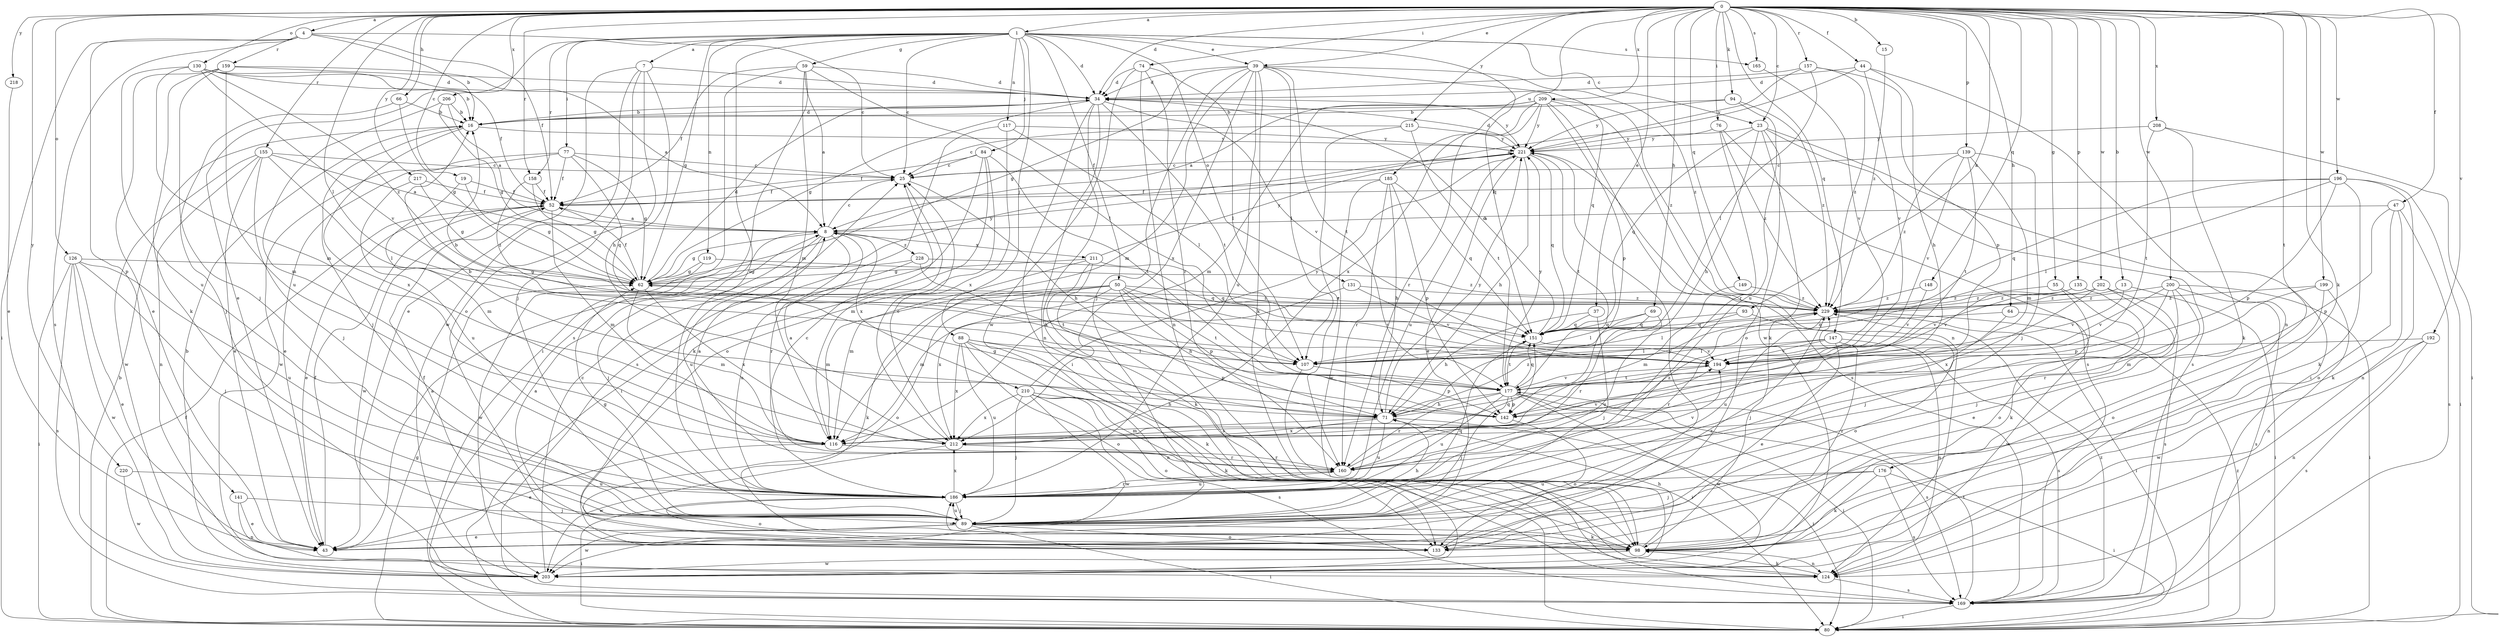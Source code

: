 strict digraph  {
0;
1;
4;
7;
8;
13;
15;
16;
19;
23;
25;
34;
37;
39;
43;
44;
47;
50;
52;
55;
59;
62;
64;
66;
69;
71;
74;
76;
77;
80;
84;
88;
89;
93;
94;
98;
107;
116;
117;
119;
124;
126;
130;
131;
133;
135;
139;
141;
142;
147;
148;
149;
151;
155;
157;
158;
159;
160;
165;
169;
176;
177;
185;
186;
192;
194;
196;
199;
200;
202;
203;
206;
208;
209;
210;
211;
212;
215;
217;
218;
220;
221;
228;
229;
0 -> 1  [label=a];
0 -> 4  [label=a];
0 -> 13  [label=b];
0 -> 15  [label=b];
0 -> 19  [label=c];
0 -> 23  [label=c];
0 -> 34  [label=d];
0 -> 37  [label=e];
0 -> 39  [label=e];
0 -> 44  [label=f];
0 -> 47  [label=f];
0 -> 55  [label=g];
0 -> 64  [label=h];
0 -> 66  [label=h];
0 -> 69  [label=h];
0 -> 74  [label=i];
0 -> 76  [label=i];
0 -> 93  [label=k];
0 -> 94  [label=k];
0 -> 98  [label=k];
0 -> 107  [label=l];
0 -> 126  [label=o];
0 -> 130  [label=o];
0 -> 135  [label=p];
0 -> 139  [label=p];
0 -> 147  [label=q];
0 -> 148  [label=q];
0 -> 149  [label=q];
0 -> 155  [label=r];
0 -> 157  [label=r];
0 -> 158  [label=r];
0 -> 165  [label=s];
0 -> 176  [label=t];
0 -> 185  [label=u];
0 -> 192  [label=v];
0 -> 196  [label=w];
0 -> 199  [label=w];
0 -> 200  [label=w];
0 -> 202  [label=w];
0 -> 206  [label=x];
0 -> 208  [label=x];
0 -> 209  [label=x];
0 -> 215  [label=y];
0 -> 217  [label=y];
0 -> 218  [label=y];
0 -> 220  [label=y];
1 -> 7  [label=a];
1 -> 23  [label=c];
1 -> 25  [label=c];
1 -> 34  [label=d];
1 -> 39  [label=e];
1 -> 43  [label=e];
1 -> 50  [label=f];
1 -> 59  [label=g];
1 -> 62  [label=g];
1 -> 77  [label=i];
1 -> 84  [label=j];
1 -> 88  [label=j];
1 -> 117  [label=n];
1 -> 119  [label=n];
1 -> 131  [label=o];
1 -> 151  [label=q];
1 -> 158  [label=r];
1 -> 165  [label=s];
1 -> 186  [label=u];
4 -> 16  [label=b];
4 -> 25  [label=c];
4 -> 52  [label=f];
4 -> 80  [label=i];
4 -> 141  [label=p];
4 -> 159  [label=r];
4 -> 169  [label=s];
7 -> 34  [label=d];
7 -> 43  [label=e];
7 -> 71  [label=h];
7 -> 89  [label=j];
7 -> 133  [label=o];
7 -> 203  [label=w];
8 -> 25  [label=c];
8 -> 62  [label=g];
8 -> 89  [label=j];
8 -> 160  [label=r];
8 -> 186  [label=u];
8 -> 210  [label=x];
8 -> 211  [label=x];
8 -> 228  [label=z];
13 -> 80  [label=i];
13 -> 194  [label=v];
13 -> 229  [label=z];
15 -> 229  [label=z];
16 -> 34  [label=d];
16 -> 89  [label=j];
16 -> 212  [label=x];
16 -> 221  [label=y];
19 -> 52  [label=f];
19 -> 62  [label=g];
19 -> 116  [label=m];
23 -> 71  [label=h];
23 -> 80  [label=i];
23 -> 98  [label=k];
23 -> 133  [label=o];
23 -> 151  [label=q];
23 -> 169  [label=s];
23 -> 221  [label=y];
25 -> 52  [label=f];
25 -> 71  [label=h];
25 -> 116  [label=m];
34 -> 16  [label=b];
34 -> 62  [label=g];
34 -> 80  [label=i];
34 -> 98  [label=k];
34 -> 124  [label=n];
34 -> 177  [label=t];
34 -> 194  [label=v];
34 -> 221  [label=y];
37 -> 71  [label=h];
37 -> 89  [label=j];
37 -> 151  [label=q];
39 -> 34  [label=d];
39 -> 62  [label=g];
39 -> 89  [label=j];
39 -> 98  [label=k];
39 -> 107  [label=l];
39 -> 116  [label=m];
39 -> 151  [label=q];
39 -> 177  [label=t];
39 -> 186  [label=u];
39 -> 212  [label=x];
39 -> 229  [label=z];
43 -> 8  [label=a];
43 -> 52  [label=f];
43 -> 229  [label=z];
44 -> 8  [label=a];
44 -> 34  [label=d];
44 -> 71  [label=h];
44 -> 124  [label=n];
44 -> 194  [label=v];
47 -> 8  [label=a];
47 -> 98  [label=k];
47 -> 133  [label=o];
47 -> 142  [label=p];
47 -> 169  [label=s];
50 -> 71  [label=h];
50 -> 98  [label=k];
50 -> 116  [label=m];
50 -> 133  [label=o];
50 -> 142  [label=p];
50 -> 177  [label=t];
50 -> 194  [label=v];
50 -> 212  [label=x];
50 -> 229  [label=z];
52 -> 8  [label=a];
52 -> 43  [label=e];
52 -> 116  [label=m];
52 -> 203  [label=w];
55 -> 89  [label=j];
55 -> 98  [label=k];
55 -> 229  [label=z];
59 -> 8  [label=a];
59 -> 34  [label=d];
59 -> 52  [label=f];
59 -> 80  [label=i];
59 -> 107  [label=l];
59 -> 116  [label=m];
59 -> 169  [label=s];
62 -> 34  [label=d];
62 -> 52  [label=f];
62 -> 116  [label=m];
62 -> 212  [label=x];
62 -> 221  [label=y];
62 -> 229  [label=z];
64 -> 89  [label=j];
64 -> 151  [label=q];
64 -> 203  [label=w];
66 -> 16  [label=b];
66 -> 62  [label=g];
66 -> 89  [label=j];
69 -> 107  [label=l];
69 -> 151  [label=q];
69 -> 160  [label=r];
69 -> 186  [label=u];
71 -> 62  [label=g];
71 -> 80  [label=i];
71 -> 116  [label=m];
71 -> 186  [label=u];
71 -> 212  [label=x];
71 -> 221  [label=y];
71 -> 229  [label=z];
74 -> 34  [label=d];
74 -> 107  [label=l];
74 -> 124  [label=n];
74 -> 160  [label=r];
74 -> 203  [label=w];
76 -> 160  [label=r];
76 -> 169  [label=s];
76 -> 221  [label=y];
76 -> 229  [label=z];
77 -> 25  [label=c];
77 -> 43  [label=e];
77 -> 52  [label=f];
77 -> 62  [label=g];
77 -> 151  [label=q];
77 -> 203  [label=w];
80 -> 16  [label=b];
80 -> 52  [label=f];
80 -> 62  [label=g];
80 -> 229  [label=z];
84 -> 25  [label=c];
84 -> 52  [label=f];
84 -> 80  [label=i];
84 -> 98  [label=k];
84 -> 133  [label=o];
84 -> 177  [label=t];
88 -> 98  [label=k];
88 -> 107  [label=l];
88 -> 124  [label=n];
88 -> 133  [label=o];
88 -> 142  [label=p];
88 -> 186  [label=u];
88 -> 212  [label=x];
89 -> 43  [label=e];
89 -> 62  [label=g];
89 -> 71  [label=h];
89 -> 80  [label=i];
89 -> 98  [label=k];
89 -> 133  [label=o];
89 -> 151  [label=q];
89 -> 186  [label=u];
89 -> 203  [label=w];
93 -> 107  [label=l];
93 -> 133  [label=o];
93 -> 151  [label=q];
94 -> 16  [label=b];
94 -> 186  [label=u];
94 -> 221  [label=y];
94 -> 229  [label=z];
98 -> 8  [label=a];
98 -> 71  [label=h];
98 -> 124  [label=n];
98 -> 186  [label=u];
98 -> 203  [label=w];
98 -> 229  [label=z];
107 -> 80  [label=i];
107 -> 142  [label=p];
116 -> 43  [label=e];
116 -> 160  [label=r];
116 -> 194  [label=v];
117 -> 107  [label=l];
117 -> 169  [label=s];
117 -> 212  [label=x];
117 -> 221  [label=y];
119 -> 62  [label=g];
119 -> 203  [label=w];
119 -> 229  [label=z];
124 -> 98  [label=k];
124 -> 169  [label=s];
126 -> 43  [label=e];
126 -> 62  [label=g];
126 -> 80  [label=i];
126 -> 89  [label=j];
126 -> 169  [label=s];
126 -> 186  [label=u];
126 -> 203  [label=w];
130 -> 16  [label=b];
130 -> 34  [label=d];
130 -> 52  [label=f];
130 -> 116  [label=m];
130 -> 186  [label=u];
130 -> 194  [label=v];
130 -> 229  [label=z];
131 -> 116  [label=m];
131 -> 194  [label=v];
131 -> 229  [label=z];
133 -> 52  [label=f];
133 -> 221  [label=y];
135 -> 133  [label=o];
135 -> 194  [label=v];
135 -> 229  [label=z];
139 -> 25  [label=c];
139 -> 89  [label=j];
139 -> 116  [label=m];
139 -> 177  [label=t];
139 -> 194  [label=v];
139 -> 229  [label=z];
141 -> 43  [label=e];
141 -> 89  [label=j];
141 -> 124  [label=n];
142 -> 16  [label=b];
142 -> 133  [label=o];
147 -> 43  [label=e];
147 -> 107  [label=l];
147 -> 124  [label=n];
147 -> 160  [label=r];
147 -> 169  [label=s];
147 -> 194  [label=v];
148 -> 194  [label=v];
148 -> 229  [label=z];
149 -> 116  [label=m];
149 -> 229  [label=z];
151 -> 34  [label=d];
151 -> 177  [label=t];
151 -> 194  [label=v];
155 -> 8  [label=a];
155 -> 25  [label=c];
155 -> 43  [label=e];
155 -> 89  [label=j];
155 -> 107  [label=l];
155 -> 124  [label=n];
155 -> 203  [label=w];
157 -> 34  [label=d];
157 -> 107  [label=l];
157 -> 142  [label=p];
157 -> 221  [label=y];
157 -> 229  [label=z];
158 -> 52  [label=f];
158 -> 62  [label=g];
158 -> 229  [label=z];
159 -> 8  [label=a];
159 -> 34  [label=d];
159 -> 43  [label=e];
159 -> 89  [label=j];
159 -> 98  [label=k];
159 -> 186  [label=u];
160 -> 8  [label=a];
160 -> 151  [label=q];
160 -> 186  [label=u];
160 -> 194  [label=v];
165 -> 194  [label=v];
169 -> 80  [label=i];
169 -> 177  [label=t];
169 -> 229  [label=z];
176 -> 80  [label=i];
176 -> 89  [label=j];
176 -> 98  [label=k];
176 -> 169  [label=s];
176 -> 186  [label=u];
177 -> 71  [label=h];
177 -> 80  [label=i];
177 -> 89  [label=j];
177 -> 142  [label=p];
177 -> 151  [label=q];
177 -> 160  [label=r];
177 -> 169  [label=s];
177 -> 186  [label=u];
177 -> 194  [label=v];
177 -> 203  [label=w];
177 -> 221  [label=y];
185 -> 52  [label=f];
185 -> 71  [label=h];
185 -> 142  [label=p];
185 -> 151  [label=q];
185 -> 160  [label=r];
185 -> 203  [label=w];
186 -> 25  [label=c];
186 -> 80  [label=i];
186 -> 89  [label=j];
186 -> 133  [label=o];
186 -> 160  [label=r];
186 -> 212  [label=x];
192 -> 107  [label=l];
192 -> 124  [label=n];
192 -> 169  [label=s];
192 -> 203  [label=w];
194 -> 16  [label=b];
194 -> 177  [label=t];
196 -> 52  [label=f];
196 -> 80  [label=i];
196 -> 98  [label=k];
196 -> 107  [label=l];
196 -> 124  [label=n];
196 -> 142  [label=p];
196 -> 151  [label=q];
199 -> 116  [label=m];
199 -> 124  [label=n];
199 -> 133  [label=o];
199 -> 229  [label=z];
200 -> 43  [label=e];
200 -> 80  [label=i];
200 -> 142  [label=p];
200 -> 160  [label=r];
200 -> 169  [label=s];
200 -> 194  [label=v];
200 -> 229  [label=z];
202 -> 89  [label=j];
202 -> 169  [label=s];
202 -> 194  [label=v];
202 -> 212  [label=x];
202 -> 229  [label=z];
203 -> 16  [label=b];
203 -> 25  [label=c];
206 -> 8  [label=a];
206 -> 16  [label=b];
206 -> 62  [label=g];
206 -> 116  [label=m];
208 -> 80  [label=i];
208 -> 98  [label=k];
208 -> 177  [label=t];
208 -> 221  [label=y];
209 -> 8  [label=a];
209 -> 16  [label=b];
209 -> 116  [label=m];
209 -> 124  [label=n];
209 -> 142  [label=p];
209 -> 160  [label=r];
209 -> 203  [label=w];
209 -> 212  [label=x];
209 -> 221  [label=y];
209 -> 229  [label=z];
210 -> 71  [label=h];
210 -> 89  [label=j];
210 -> 98  [label=k];
210 -> 133  [label=o];
210 -> 169  [label=s];
210 -> 203  [label=w];
210 -> 212  [label=x];
210 -> 221  [label=y];
211 -> 62  [label=g];
211 -> 98  [label=k];
211 -> 116  [label=m];
211 -> 151  [label=q];
211 -> 169  [label=s];
211 -> 221  [label=y];
212 -> 8  [label=a];
212 -> 25  [label=c];
212 -> 160  [label=r];
212 -> 203  [label=w];
212 -> 229  [label=z];
215 -> 25  [label=c];
215 -> 160  [label=r];
215 -> 177  [label=t];
215 -> 221  [label=y];
217 -> 52  [label=f];
217 -> 62  [label=g];
217 -> 186  [label=u];
218 -> 43  [label=e];
220 -> 186  [label=u];
220 -> 203  [label=w];
221 -> 25  [label=c];
221 -> 34  [label=d];
221 -> 43  [label=e];
221 -> 71  [label=h];
221 -> 151  [label=q];
221 -> 169  [label=s];
221 -> 177  [label=t];
221 -> 186  [label=u];
228 -> 62  [label=g];
228 -> 151  [label=q];
228 -> 177  [label=t];
228 -> 186  [label=u];
229 -> 80  [label=i];
229 -> 151  [label=q];
229 -> 186  [label=u];
}
